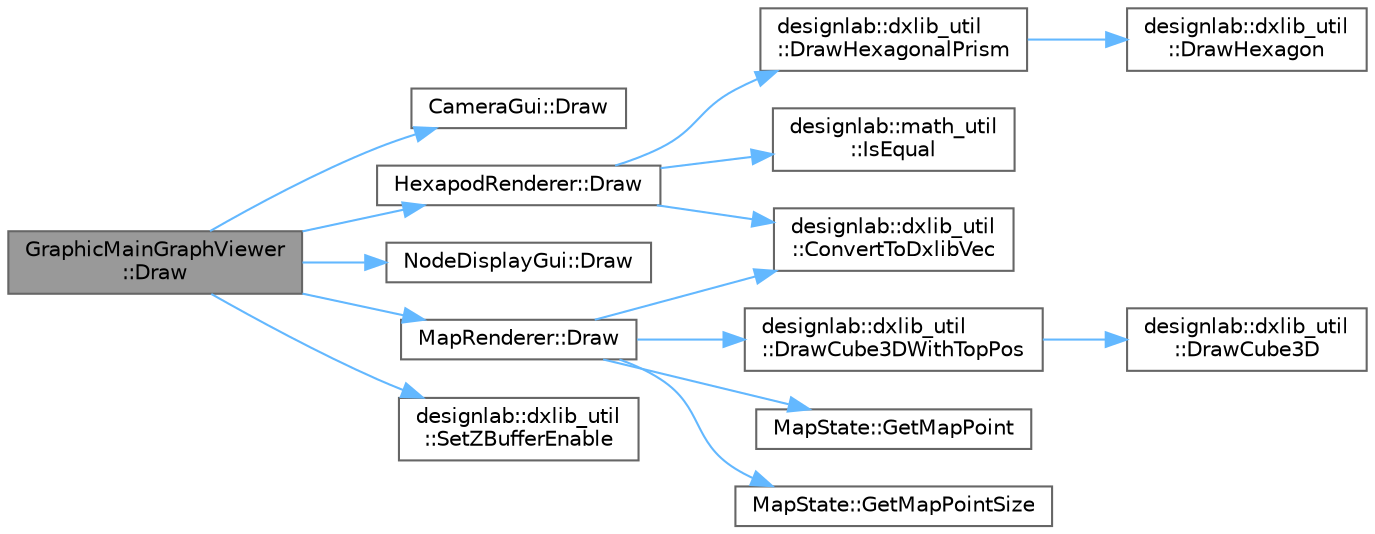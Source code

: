 digraph "GraphicMainGraphViewer::Draw"
{
 // LATEX_PDF_SIZE
  bgcolor="transparent";
  edge [fontname=Helvetica,fontsize=10,labelfontname=Helvetica,labelfontsize=10];
  node [fontname=Helvetica,fontsize=10,shape=box,height=0.2,width=0.4];
  rankdir="LR";
  Node1 [id="Node000001",label="GraphicMainGraphViewer\l::Draw",height=0.2,width=0.4,color="gray40", fillcolor="grey60", style="filled", fontcolor="black",tooltip="描画を行う．ここでは描画系の処理のみを行い内部のデータを更新しないためconstを付けている．純粋仮想関数．"];
  Node1 -> Node2 [id="edge1_Node000001_Node000002",color="steelblue1",style="solid",tooltip=" "];
  Node2 [id="Node000002",label="CameraGui::Draw",height=0.2,width=0.4,color="grey40", fillcolor="white", style="filled",URL="$class_camera_gui.html#ada26678aa63e5091de5d1ae4e4ec3e9a",tooltip="GUIの描画を行う"];
  Node1 -> Node3 [id="edge2_Node000001_Node000003",color="steelblue1",style="solid",tooltip=" "];
  Node3 [id="Node000003",label="HexapodRenderer::Draw",height=0.2,width=0.4,color="grey40", fillcolor="white", style="filled",URL="$class_hexapod_renderer.html#a8eae43f9a83c964275d97cd9c73d9451",tooltip="ロボットを3D空間に描画する．"];
  Node3 -> Node4 [id="edge3_Node000003_Node000004",color="steelblue1",style="solid",tooltip=" "];
  Node4 [id="Node000004",label="designlab::dxlib_util\l::ConvertToDxlibVec",height=0.2,width=0.4,color="grey40", fillcolor="white", style="filled",URL="$namespacedesignlab_1_1dxlib__util.html#a6873d18685f86e3d6c7675898830c6f0",tooltip="Dxlibの座標を示すVECTORと，このプログラムで使用しているVectorを変換する．   ロボット座標系は右手座標系，Dxlibは左手座標系(工学は右手・ゲームライブラリは左手が多い気がする)なの..."];
  Node3 -> Node5 [id="edge4_Node000003_Node000005",color="steelblue1",style="solid",tooltip=" "];
  Node5 [id="Node000005",label="designlab::dxlib_util\l::DrawHexagonalPrism",height=0.2,width=0.4,color="grey40", fillcolor="white", style="filled",URL="$namespacedesignlab_1_1dxlib__util.html#ad8cc0ecb50fc678af0d50370a137356e",tooltip="3D空間に六角柱を描画する．"];
  Node5 -> Node6 [id="edge5_Node000005_Node000006",color="steelblue1",style="solid",tooltip=" "];
  Node6 [id="Node000006",label="designlab::dxlib_util\l::DrawHexagon",height=0.2,width=0.4,color="grey40", fillcolor="white", style="filled",URL="$namespacedesignlab_1_1dxlib__util.html#aa8892901793b338c6a643dc12d19a99e",tooltip="3D空間に六角形を描画する．各点は同一平面上にあるものにしないと，描画が歪む．"];
  Node3 -> Node7 [id="edge6_Node000003_Node000007",color="steelblue1",style="solid",tooltip=" "];
  Node7 [id="Node000007",label="designlab::math_util\l::IsEqual",height=0.2,width=0.4,color="grey40", fillcolor="white", style="filled",URL="$namespacedesignlab_1_1math__util.html#a44a42787b2445c454d3afed817c1769e",tooltip="C++において，小数同士の計算は誤差が出てしまう．誤差込みで値が等しいか調べる．"];
  Node1 -> Node8 [id="edge7_Node000001_Node000008",color="steelblue1",style="solid",tooltip=" "];
  Node8 [id="Node000008",label="NodeDisplayGui::Draw",height=0.2,width=0.4,color="grey40", fillcolor="white", style="filled",URL="$class_node_display_gui.html#a839b67b1b96859f8ad23b00a56c2997d",tooltip="GUIの表示を行う"];
  Node1 -> Node9 [id="edge8_Node000001_Node000009",color="steelblue1",style="solid",tooltip=" "];
  Node9 [id="Node000009",label="MapRenderer::Draw",height=0.2,width=0.4,color="grey40", fillcolor="white", style="filled",URL="$class_map_renderer.html#a7f66eb64de0ae30b8aec6b22484f7762",tooltip="マップの描画を行う．"];
  Node9 -> Node4 [id="edge9_Node000009_Node000004",color="steelblue1",style="solid",tooltip=" "];
  Node9 -> Node10 [id="edge10_Node000009_Node000010",color="steelblue1",style="solid",tooltip=" "];
  Node10 [id="Node000010",label="designlab::dxlib_util\l::DrawCube3DWithTopPos",height=0.2,width=0.4,color="grey40", fillcolor="white", style="filled",URL="$namespacedesignlab_1_1dxlib__util.html#a170cac2fc964414af49c550aee6583c8",tooltip="3D空間に立方体を描画する．立方体の上面の中心の座標から描画する．"];
  Node10 -> Node11 [id="edge11_Node000010_Node000011",color="steelblue1",style="solid",tooltip=" "];
  Node11 [id="Node000011",label="designlab::dxlib_util\l::DrawCube3D",height=0.2,width=0.4,color="grey40", fillcolor="white", style="filled",URL="$namespacedesignlab_1_1dxlib__util.html#aec08fe28b57053d60e3085bd20ce8b25",tooltip="3D空間に立方体を描画する．"];
  Node9 -> Node12 [id="edge12_Node000009_Node000012",color="steelblue1",style="solid",tooltip=" "];
  Node12 [id="Node000012",label="MapState::GetMapPoint",height=0.2,width=0.4,color="grey40", fillcolor="white", style="filled",URL="$class_map_state.html#a48e77403dbad5738f2cd449ebc51275c",tooltip="脚設置可能点の座標を返す．"];
  Node9 -> Node13 [id="edge13_Node000009_Node000013",color="steelblue1",style="solid",tooltip=" "];
  Node13 [id="Node000013",label="MapState::GetMapPointSize",height=0.2,width=0.4,color="grey40", fillcolor="white", style="filled",URL="$class_map_state.html#af1cbbeb3eb577b1c3530a43c57028dec",tooltip="脚設置可能点の総数を返す．"];
  Node1 -> Node14 [id="edge14_Node000001_Node000014",color="steelblue1",style="solid",tooltip=" "];
  Node14 [id="Node000014",label="designlab::dxlib_util\l::SetZBufferEnable",height=0.2,width=0.4,color="grey40", fillcolor="white", style="filled",URL="$namespacedesignlab_1_1dxlib__util.html#a5f59136031be16081cffcef06767b9e5",tooltip="デフォルトだと描画処理を書いた順に描画されるが，これをZバッファを使用して奥行きを考慮して描画するようにする．   なんか毎フレーム実行しなきゃいけないっぽい？仕様がよくわからん"];
}

